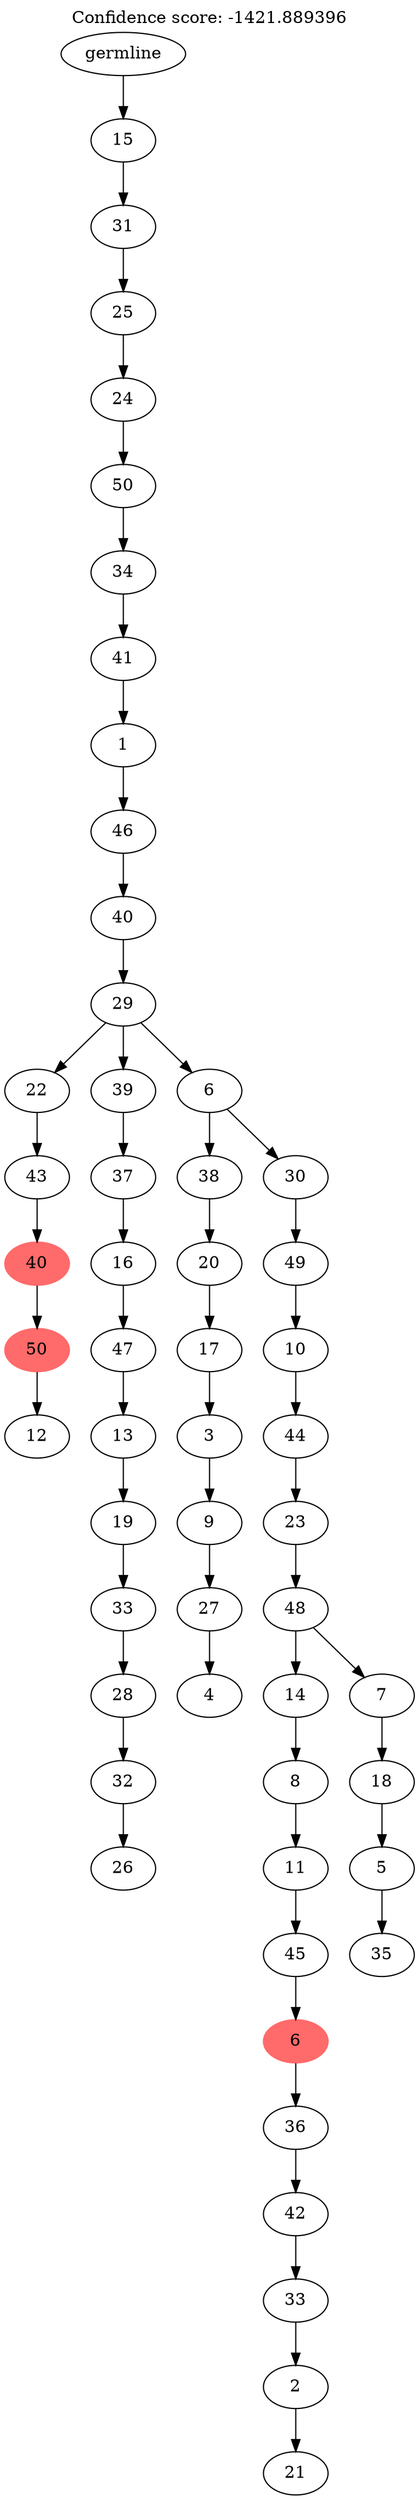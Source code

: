 digraph g {
	"53" -> "54";
	"54" [label="12"];
	"52" -> "53";
	"53" [color=indianred1, style=filled, label="50"];
	"51" -> "52";
	"52" [color=indianred1, style=filled, label="40"];
	"50" -> "51";
	"51" [label="43"];
	"48" -> "49";
	"49" [label="26"];
	"47" -> "48";
	"48" [label="32"];
	"46" -> "47";
	"47" [label="28"];
	"45" -> "46";
	"46" [label="33"];
	"44" -> "45";
	"45" [label="19"];
	"43" -> "44";
	"44" [label="13"];
	"42" -> "43";
	"43" [label="47"];
	"41" -> "42";
	"42" [label="16"];
	"40" -> "41";
	"41" [label="37"];
	"38" -> "39";
	"39" [label="4"];
	"37" -> "38";
	"38" [label="27"];
	"36" -> "37";
	"37" [label="9"];
	"35" -> "36";
	"36" [label="3"];
	"34" -> "35";
	"35" [label="17"];
	"33" -> "34";
	"34" [label="20"];
	"31" -> "32";
	"32" [label="21"];
	"30" -> "31";
	"31" [label="2"];
	"29" -> "30";
	"30" [label="33"];
	"28" -> "29";
	"29" [label="42"];
	"27" -> "28";
	"28" [label="36"];
	"26" -> "27";
	"27" [color=indianred1, style=filled, label="6"];
	"25" -> "26";
	"26" [label="45"];
	"24" -> "25";
	"25" [label="11"];
	"23" -> "24";
	"24" [label="8"];
	"21" -> "22";
	"22" [label="35"];
	"20" -> "21";
	"21" [label="5"];
	"19" -> "20";
	"20" [label="18"];
	"18" -> "19";
	"19" [label="7"];
	"18" -> "23";
	"23" [label="14"];
	"17" -> "18";
	"18" [label="48"];
	"16" -> "17";
	"17" [label="23"];
	"15" -> "16";
	"16" [label="44"];
	"14" -> "15";
	"15" [label="10"];
	"13" -> "14";
	"14" [label="49"];
	"12" -> "13";
	"13" [label="30"];
	"12" -> "33";
	"33" [label="38"];
	"11" -> "12";
	"12" [label="6"];
	"11" -> "40";
	"40" [label="39"];
	"11" -> "50";
	"50" [label="22"];
	"10" -> "11";
	"11" [label="29"];
	"9" -> "10";
	"10" [label="40"];
	"8" -> "9";
	"9" [label="46"];
	"7" -> "8";
	"8" [label="1"];
	"6" -> "7";
	"7" [label="41"];
	"5" -> "6";
	"6" [label="34"];
	"4" -> "5";
	"5" [label="50"];
	"3" -> "4";
	"4" [label="24"];
	"2" -> "3";
	"3" [label="25"];
	"1" -> "2";
	"2" [label="31"];
	"0" -> "1";
	"1" [label="15"];
	"0" [label="germline"];
	labelloc="t";
	label="Confidence score: -1421.889396";
}
